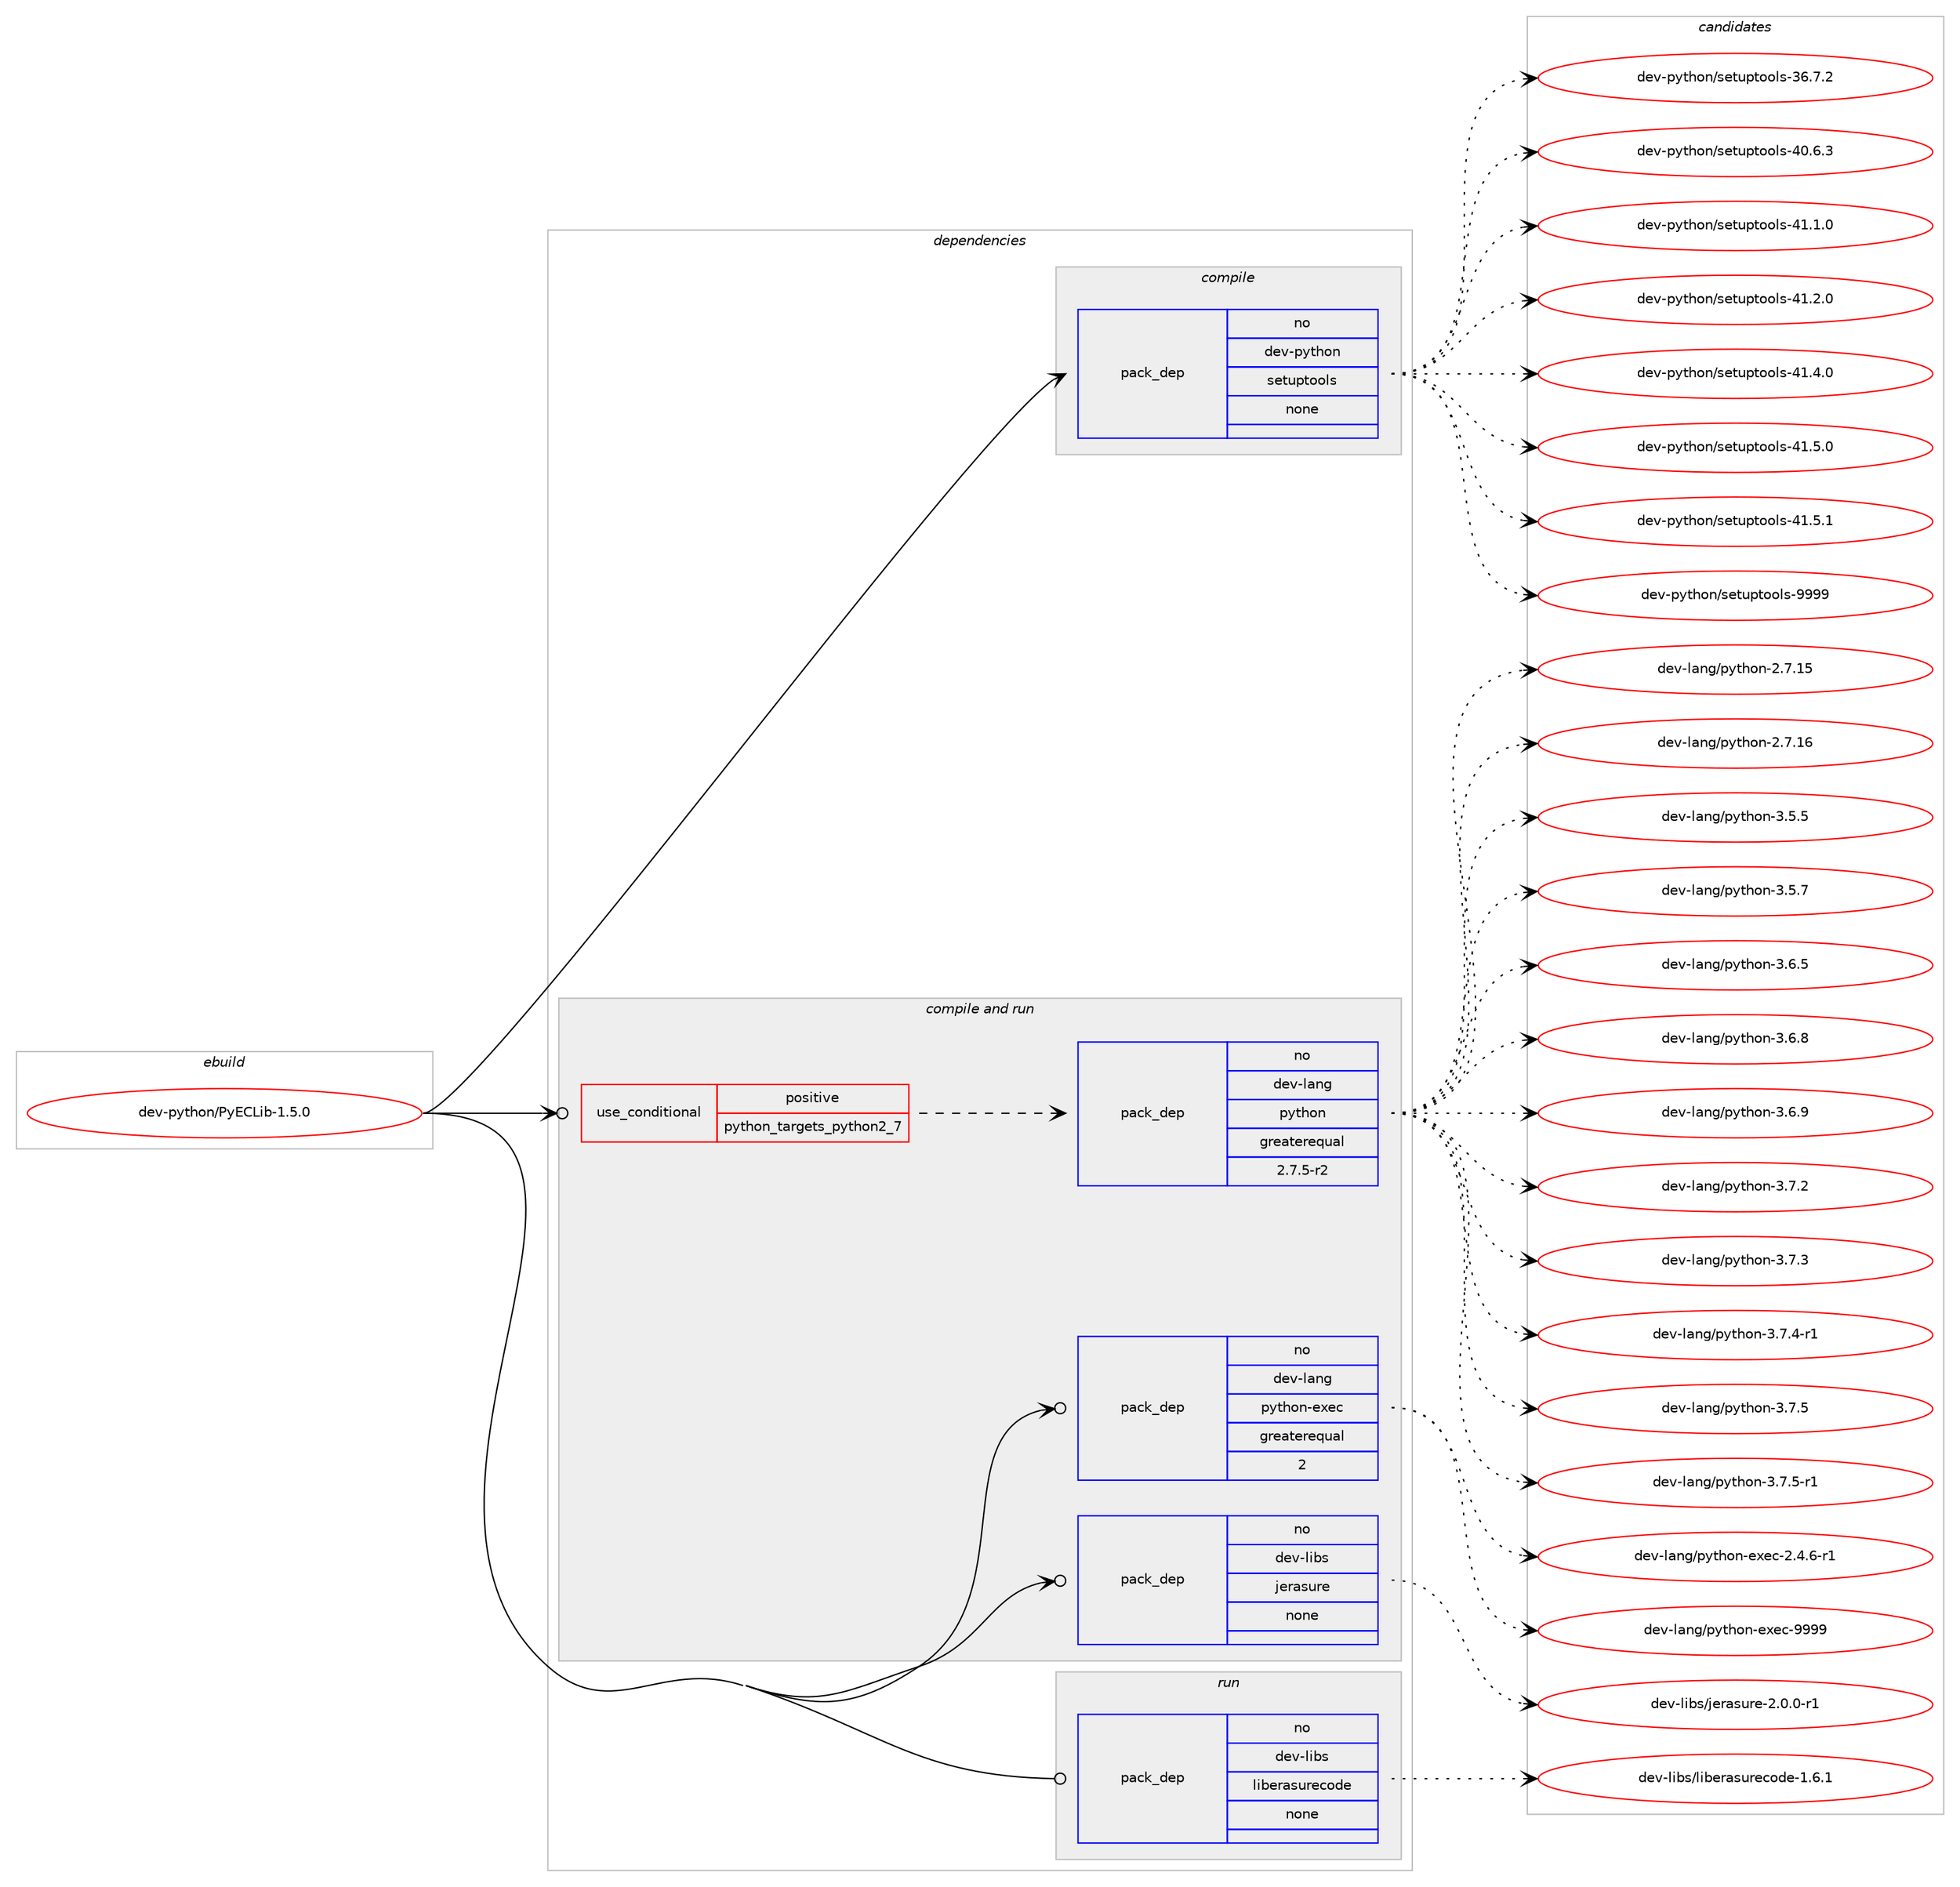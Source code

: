 digraph prolog {

# *************
# Graph options
# *************

newrank=true;
concentrate=true;
compound=true;
graph [rankdir=LR,fontname=Helvetica,fontsize=10,ranksep=1.5];#, ranksep=2.5, nodesep=0.2];
edge  [arrowhead=vee];
node  [fontname=Helvetica,fontsize=10];

# **********
# The ebuild
# **********

subgraph cluster_leftcol {
color=gray;
rank=same;
label=<<i>ebuild</i>>;
id [label="dev-python/PyECLib-1.5.0", color=red, width=4, href="../dev-python/PyECLib-1.5.0.svg"];
}

# ****************
# The dependencies
# ****************

subgraph cluster_midcol {
color=gray;
label=<<i>dependencies</i>>;
subgraph cluster_compile {
fillcolor="#eeeeee";
style=filled;
label=<<i>compile</i>>;
subgraph pack445300 {
dependency592722 [label=<<TABLE BORDER="0" CELLBORDER="1" CELLSPACING="0" CELLPADDING="4" WIDTH="220"><TR><TD ROWSPAN="6" CELLPADDING="30">pack_dep</TD></TR><TR><TD WIDTH="110">no</TD></TR><TR><TD>dev-python</TD></TR><TR><TD>setuptools</TD></TR><TR><TD>none</TD></TR><TR><TD></TD></TR></TABLE>>, shape=none, color=blue];
}
id:e -> dependency592722:w [weight=20,style="solid",arrowhead="vee"];
}
subgraph cluster_compileandrun {
fillcolor="#eeeeee";
style=filled;
label=<<i>compile and run</i>>;
subgraph cond135652 {
dependency592723 [label=<<TABLE BORDER="0" CELLBORDER="1" CELLSPACING="0" CELLPADDING="4"><TR><TD ROWSPAN="3" CELLPADDING="10">use_conditional</TD></TR><TR><TD>positive</TD></TR><TR><TD>python_targets_python2_7</TD></TR></TABLE>>, shape=none, color=red];
subgraph pack445301 {
dependency592724 [label=<<TABLE BORDER="0" CELLBORDER="1" CELLSPACING="0" CELLPADDING="4" WIDTH="220"><TR><TD ROWSPAN="6" CELLPADDING="30">pack_dep</TD></TR><TR><TD WIDTH="110">no</TD></TR><TR><TD>dev-lang</TD></TR><TR><TD>python</TD></TR><TR><TD>greaterequal</TD></TR><TR><TD>2.7.5-r2</TD></TR></TABLE>>, shape=none, color=blue];
}
dependency592723:e -> dependency592724:w [weight=20,style="dashed",arrowhead="vee"];
}
id:e -> dependency592723:w [weight=20,style="solid",arrowhead="odotvee"];
subgraph pack445302 {
dependency592725 [label=<<TABLE BORDER="0" CELLBORDER="1" CELLSPACING="0" CELLPADDING="4" WIDTH="220"><TR><TD ROWSPAN="6" CELLPADDING="30">pack_dep</TD></TR><TR><TD WIDTH="110">no</TD></TR><TR><TD>dev-lang</TD></TR><TR><TD>python-exec</TD></TR><TR><TD>greaterequal</TD></TR><TR><TD>2</TD></TR></TABLE>>, shape=none, color=blue];
}
id:e -> dependency592725:w [weight=20,style="solid",arrowhead="odotvee"];
subgraph pack445303 {
dependency592726 [label=<<TABLE BORDER="0" CELLBORDER="1" CELLSPACING="0" CELLPADDING="4" WIDTH="220"><TR><TD ROWSPAN="6" CELLPADDING="30">pack_dep</TD></TR><TR><TD WIDTH="110">no</TD></TR><TR><TD>dev-libs</TD></TR><TR><TD>jerasure</TD></TR><TR><TD>none</TD></TR><TR><TD></TD></TR></TABLE>>, shape=none, color=blue];
}
id:e -> dependency592726:w [weight=20,style="solid",arrowhead="odotvee"];
}
subgraph cluster_run {
fillcolor="#eeeeee";
style=filled;
label=<<i>run</i>>;
subgraph pack445304 {
dependency592727 [label=<<TABLE BORDER="0" CELLBORDER="1" CELLSPACING="0" CELLPADDING="4" WIDTH="220"><TR><TD ROWSPAN="6" CELLPADDING="30">pack_dep</TD></TR><TR><TD WIDTH="110">no</TD></TR><TR><TD>dev-libs</TD></TR><TR><TD>liberasurecode</TD></TR><TR><TD>none</TD></TR><TR><TD></TD></TR></TABLE>>, shape=none, color=blue];
}
id:e -> dependency592727:w [weight=20,style="solid",arrowhead="odot"];
}
}

# **************
# The candidates
# **************

subgraph cluster_choices {
rank=same;
color=gray;
label=<<i>candidates</i>>;

subgraph choice445300 {
color=black;
nodesep=1;
choice100101118451121211161041111104711510111611711211611111110811545515446554650 [label="dev-python/setuptools-36.7.2", color=red, width=4,href="../dev-python/setuptools-36.7.2.svg"];
choice100101118451121211161041111104711510111611711211611111110811545524846544651 [label="dev-python/setuptools-40.6.3", color=red, width=4,href="../dev-python/setuptools-40.6.3.svg"];
choice100101118451121211161041111104711510111611711211611111110811545524946494648 [label="dev-python/setuptools-41.1.0", color=red, width=4,href="../dev-python/setuptools-41.1.0.svg"];
choice100101118451121211161041111104711510111611711211611111110811545524946504648 [label="dev-python/setuptools-41.2.0", color=red, width=4,href="../dev-python/setuptools-41.2.0.svg"];
choice100101118451121211161041111104711510111611711211611111110811545524946524648 [label="dev-python/setuptools-41.4.0", color=red, width=4,href="../dev-python/setuptools-41.4.0.svg"];
choice100101118451121211161041111104711510111611711211611111110811545524946534648 [label="dev-python/setuptools-41.5.0", color=red, width=4,href="../dev-python/setuptools-41.5.0.svg"];
choice100101118451121211161041111104711510111611711211611111110811545524946534649 [label="dev-python/setuptools-41.5.1", color=red, width=4,href="../dev-python/setuptools-41.5.1.svg"];
choice10010111845112121116104111110471151011161171121161111111081154557575757 [label="dev-python/setuptools-9999", color=red, width=4,href="../dev-python/setuptools-9999.svg"];
dependency592722:e -> choice100101118451121211161041111104711510111611711211611111110811545515446554650:w [style=dotted,weight="100"];
dependency592722:e -> choice100101118451121211161041111104711510111611711211611111110811545524846544651:w [style=dotted,weight="100"];
dependency592722:e -> choice100101118451121211161041111104711510111611711211611111110811545524946494648:w [style=dotted,weight="100"];
dependency592722:e -> choice100101118451121211161041111104711510111611711211611111110811545524946504648:w [style=dotted,weight="100"];
dependency592722:e -> choice100101118451121211161041111104711510111611711211611111110811545524946524648:w [style=dotted,weight="100"];
dependency592722:e -> choice100101118451121211161041111104711510111611711211611111110811545524946534648:w [style=dotted,weight="100"];
dependency592722:e -> choice100101118451121211161041111104711510111611711211611111110811545524946534649:w [style=dotted,weight="100"];
dependency592722:e -> choice10010111845112121116104111110471151011161171121161111111081154557575757:w [style=dotted,weight="100"];
}
subgraph choice445301 {
color=black;
nodesep=1;
choice10010111845108971101034711212111610411111045504655464953 [label="dev-lang/python-2.7.15", color=red, width=4,href="../dev-lang/python-2.7.15.svg"];
choice10010111845108971101034711212111610411111045504655464954 [label="dev-lang/python-2.7.16", color=red, width=4,href="../dev-lang/python-2.7.16.svg"];
choice100101118451089711010347112121116104111110455146534653 [label="dev-lang/python-3.5.5", color=red, width=4,href="../dev-lang/python-3.5.5.svg"];
choice100101118451089711010347112121116104111110455146534655 [label="dev-lang/python-3.5.7", color=red, width=4,href="../dev-lang/python-3.5.7.svg"];
choice100101118451089711010347112121116104111110455146544653 [label="dev-lang/python-3.6.5", color=red, width=4,href="../dev-lang/python-3.6.5.svg"];
choice100101118451089711010347112121116104111110455146544656 [label="dev-lang/python-3.6.8", color=red, width=4,href="../dev-lang/python-3.6.8.svg"];
choice100101118451089711010347112121116104111110455146544657 [label="dev-lang/python-3.6.9", color=red, width=4,href="../dev-lang/python-3.6.9.svg"];
choice100101118451089711010347112121116104111110455146554650 [label="dev-lang/python-3.7.2", color=red, width=4,href="../dev-lang/python-3.7.2.svg"];
choice100101118451089711010347112121116104111110455146554651 [label="dev-lang/python-3.7.3", color=red, width=4,href="../dev-lang/python-3.7.3.svg"];
choice1001011184510897110103471121211161041111104551465546524511449 [label="dev-lang/python-3.7.4-r1", color=red, width=4,href="../dev-lang/python-3.7.4-r1.svg"];
choice100101118451089711010347112121116104111110455146554653 [label="dev-lang/python-3.7.5", color=red, width=4,href="../dev-lang/python-3.7.5.svg"];
choice1001011184510897110103471121211161041111104551465546534511449 [label="dev-lang/python-3.7.5-r1", color=red, width=4,href="../dev-lang/python-3.7.5-r1.svg"];
dependency592724:e -> choice10010111845108971101034711212111610411111045504655464953:w [style=dotted,weight="100"];
dependency592724:e -> choice10010111845108971101034711212111610411111045504655464954:w [style=dotted,weight="100"];
dependency592724:e -> choice100101118451089711010347112121116104111110455146534653:w [style=dotted,weight="100"];
dependency592724:e -> choice100101118451089711010347112121116104111110455146534655:w [style=dotted,weight="100"];
dependency592724:e -> choice100101118451089711010347112121116104111110455146544653:w [style=dotted,weight="100"];
dependency592724:e -> choice100101118451089711010347112121116104111110455146544656:w [style=dotted,weight="100"];
dependency592724:e -> choice100101118451089711010347112121116104111110455146544657:w [style=dotted,weight="100"];
dependency592724:e -> choice100101118451089711010347112121116104111110455146554650:w [style=dotted,weight="100"];
dependency592724:e -> choice100101118451089711010347112121116104111110455146554651:w [style=dotted,weight="100"];
dependency592724:e -> choice1001011184510897110103471121211161041111104551465546524511449:w [style=dotted,weight="100"];
dependency592724:e -> choice100101118451089711010347112121116104111110455146554653:w [style=dotted,weight="100"];
dependency592724:e -> choice1001011184510897110103471121211161041111104551465546534511449:w [style=dotted,weight="100"];
}
subgraph choice445302 {
color=black;
nodesep=1;
choice10010111845108971101034711212111610411111045101120101994550465246544511449 [label="dev-lang/python-exec-2.4.6-r1", color=red, width=4,href="../dev-lang/python-exec-2.4.6-r1.svg"];
choice10010111845108971101034711212111610411111045101120101994557575757 [label="dev-lang/python-exec-9999", color=red, width=4,href="../dev-lang/python-exec-9999.svg"];
dependency592725:e -> choice10010111845108971101034711212111610411111045101120101994550465246544511449:w [style=dotted,weight="100"];
dependency592725:e -> choice10010111845108971101034711212111610411111045101120101994557575757:w [style=dotted,weight="100"];
}
subgraph choice445303 {
color=black;
nodesep=1;
choice100101118451081059811547106101114971151171141014550464846484511449 [label="dev-libs/jerasure-2.0.0-r1", color=red, width=4,href="../dev-libs/jerasure-2.0.0-r1.svg"];
dependency592726:e -> choice100101118451081059811547106101114971151171141014550464846484511449:w [style=dotted,weight="100"];
}
subgraph choice445304 {
color=black;
nodesep=1;
choice100101118451081059811547108105981011149711511711410199111100101454946544649 [label="dev-libs/liberasurecode-1.6.1", color=red, width=4,href="../dev-libs/liberasurecode-1.6.1.svg"];
dependency592727:e -> choice100101118451081059811547108105981011149711511711410199111100101454946544649:w [style=dotted,weight="100"];
}
}

}
